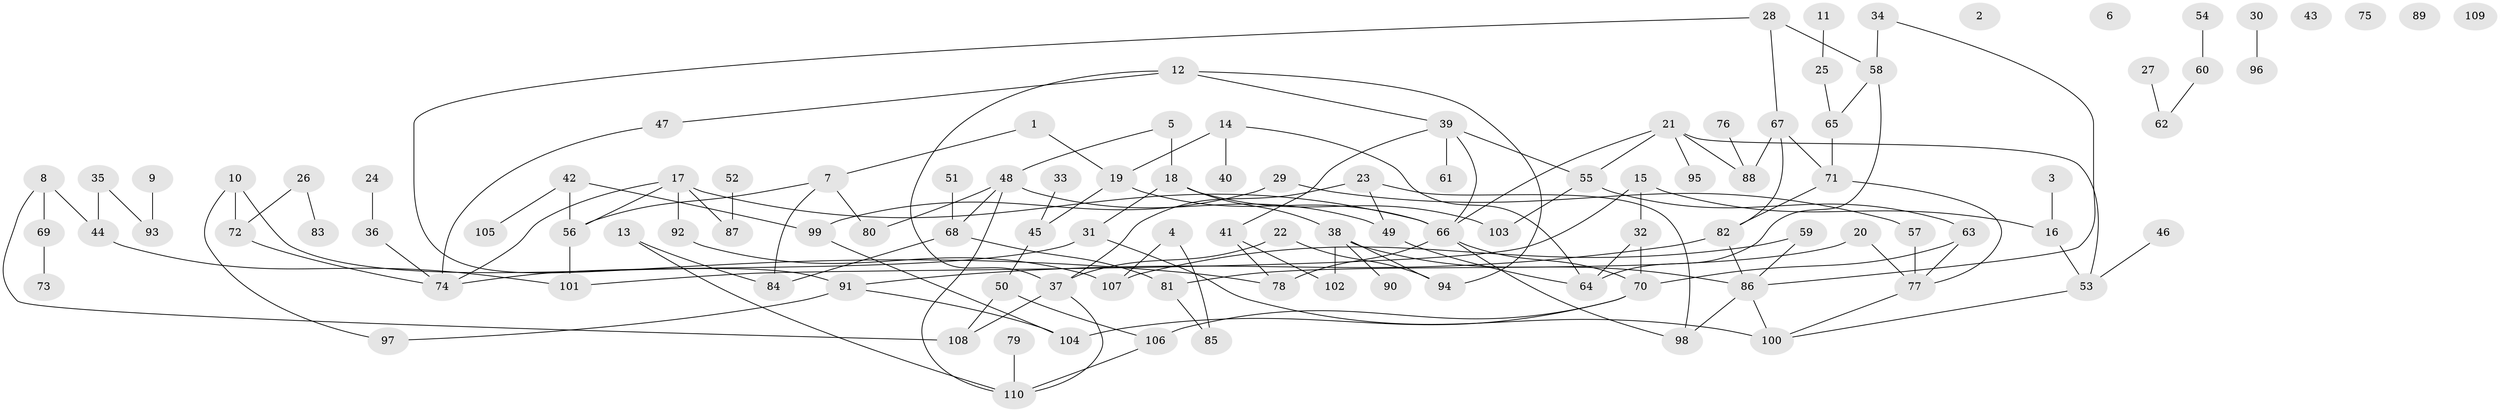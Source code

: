 // Generated by graph-tools (version 1.1) at 2025/33/03/09/25 02:33:53]
// undirected, 110 vertices, 143 edges
graph export_dot {
graph [start="1"]
  node [color=gray90,style=filled];
  1;
  2;
  3;
  4;
  5;
  6;
  7;
  8;
  9;
  10;
  11;
  12;
  13;
  14;
  15;
  16;
  17;
  18;
  19;
  20;
  21;
  22;
  23;
  24;
  25;
  26;
  27;
  28;
  29;
  30;
  31;
  32;
  33;
  34;
  35;
  36;
  37;
  38;
  39;
  40;
  41;
  42;
  43;
  44;
  45;
  46;
  47;
  48;
  49;
  50;
  51;
  52;
  53;
  54;
  55;
  56;
  57;
  58;
  59;
  60;
  61;
  62;
  63;
  64;
  65;
  66;
  67;
  68;
  69;
  70;
  71;
  72;
  73;
  74;
  75;
  76;
  77;
  78;
  79;
  80;
  81;
  82;
  83;
  84;
  85;
  86;
  87;
  88;
  89;
  90;
  91;
  92;
  93;
  94;
  95;
  96;
  97;
  98;
  99;
  100;
  101;
  102;
  103;
  104;
  105;
  106;
  107;
  108;
  109;
  110;
  1 -- 7;
  1 -- 19;
  3 -- 16;
  4 -- 85;
  4 -- 107;
  5 -- 18;
  5 -- 48;
  7 -- 56;
  7 -- 80;
  7 -- 84;
  8 -- 44;
  8 -- 69;
  8 -- 108;
  9 -- 93;
  10 -- 72;
  10 -- 91;
  10 -- 97;
  11 -- 25;
  12 -- 37;
  12 -- 39;
  12 -- 47;
  12 -- 94;
  13 -- 84;
  13 -- 110;
  14 -- 19;
  14 -- 40;
  14 -- 64;
  15 -- 16;
  15 -- 32;
  15 -- 101;
  16 -- 53;
  17 -- 56;
  17 -- 66;
  17 -- 74;
  17 -- 87;
  17 -- 92;
  18 -- 31;
  18 -- 38;
  18 -- 103;
  19 -- 45;
  19 -- 66;
  20 -- 77;
  20 -- 81;
  21 -- 53;
  21 -- 55;
  21 -- 66;
  21 -- 88;
  21 -- 95;
  22 -- 37;
  22 -- 94;
  23 -- 37;
  23 -- 49;
  23 -- 98;
  24 -- 36;
  25 -- 65;
  26 -- 72;
  26 -- 83;
  27 -- 62;
  28 -- 58;
  28 -- 67;
  28 -- 78;
  29 -- 57;
  29 -- 99;
  30 -- 96;
  31 -- 74;
  31 -- 100;
  32 -- 64;
  32 -- 70;
  33 -- 45;
  34 -- 58;
  34 -- 86;
  35 -- 44;
  35 -- 93;
  36 -- 74;
  37 -- 108;
  37 -- 110;
  38 -- 86;
  38 -- 90;
  38 -- 94;
  38 -- 102;
  39 -- 41;
  39 -- 55;
  39 -- 61;
  39 -- 66;
  41 -- 78;
  41 -- 102;
  42 -- 56;
  42 -- 99;
  42 -- 105;
  44 -- 101;
  45 -- 50;
  46 -- 53;
  47 -- 74;
  48 -- 49;
  48 -- 68;
  48 -- 80;
  48 -- 110;
  49 -- 64;
  50 -- 106;
  50 -- 108;
  51 -- 68;
  52 -- 87;
  53 -- 100;
  54 -- 60;
  55 -- 63;
  55 -- 103;
  56 -- 101;
  57 -- 77;
  58 -- 64;
  58 -- 65;
  59 -- 86;
  59 -- 107;
  60 -- 62;
  63 -- 70;
  63 -- 77;
  65 -- 71;
  66 -- 70;
  66 -- 78;
  66 -- 98;
  67 -- 71;
  67 -- 82;
  67 -- 88;
  68 -- 81;
  68 -- 84;
  69 -- 73;
  70 -- 104;
  70 -- 106;
  71 -- 77;
  71 -- 82;
  72 -- 74;
  76 -- 88;
  77 -- 100;
  79 -- 110;
  81 -- 85;
  82 -- 86;
  82 -- 91;
  86 -- 98;
  86 -- 100;
  91 -- 97;
  91 -- 104;
  92 -- 107;
  99 -- 104;
  106 -- 110;
}
